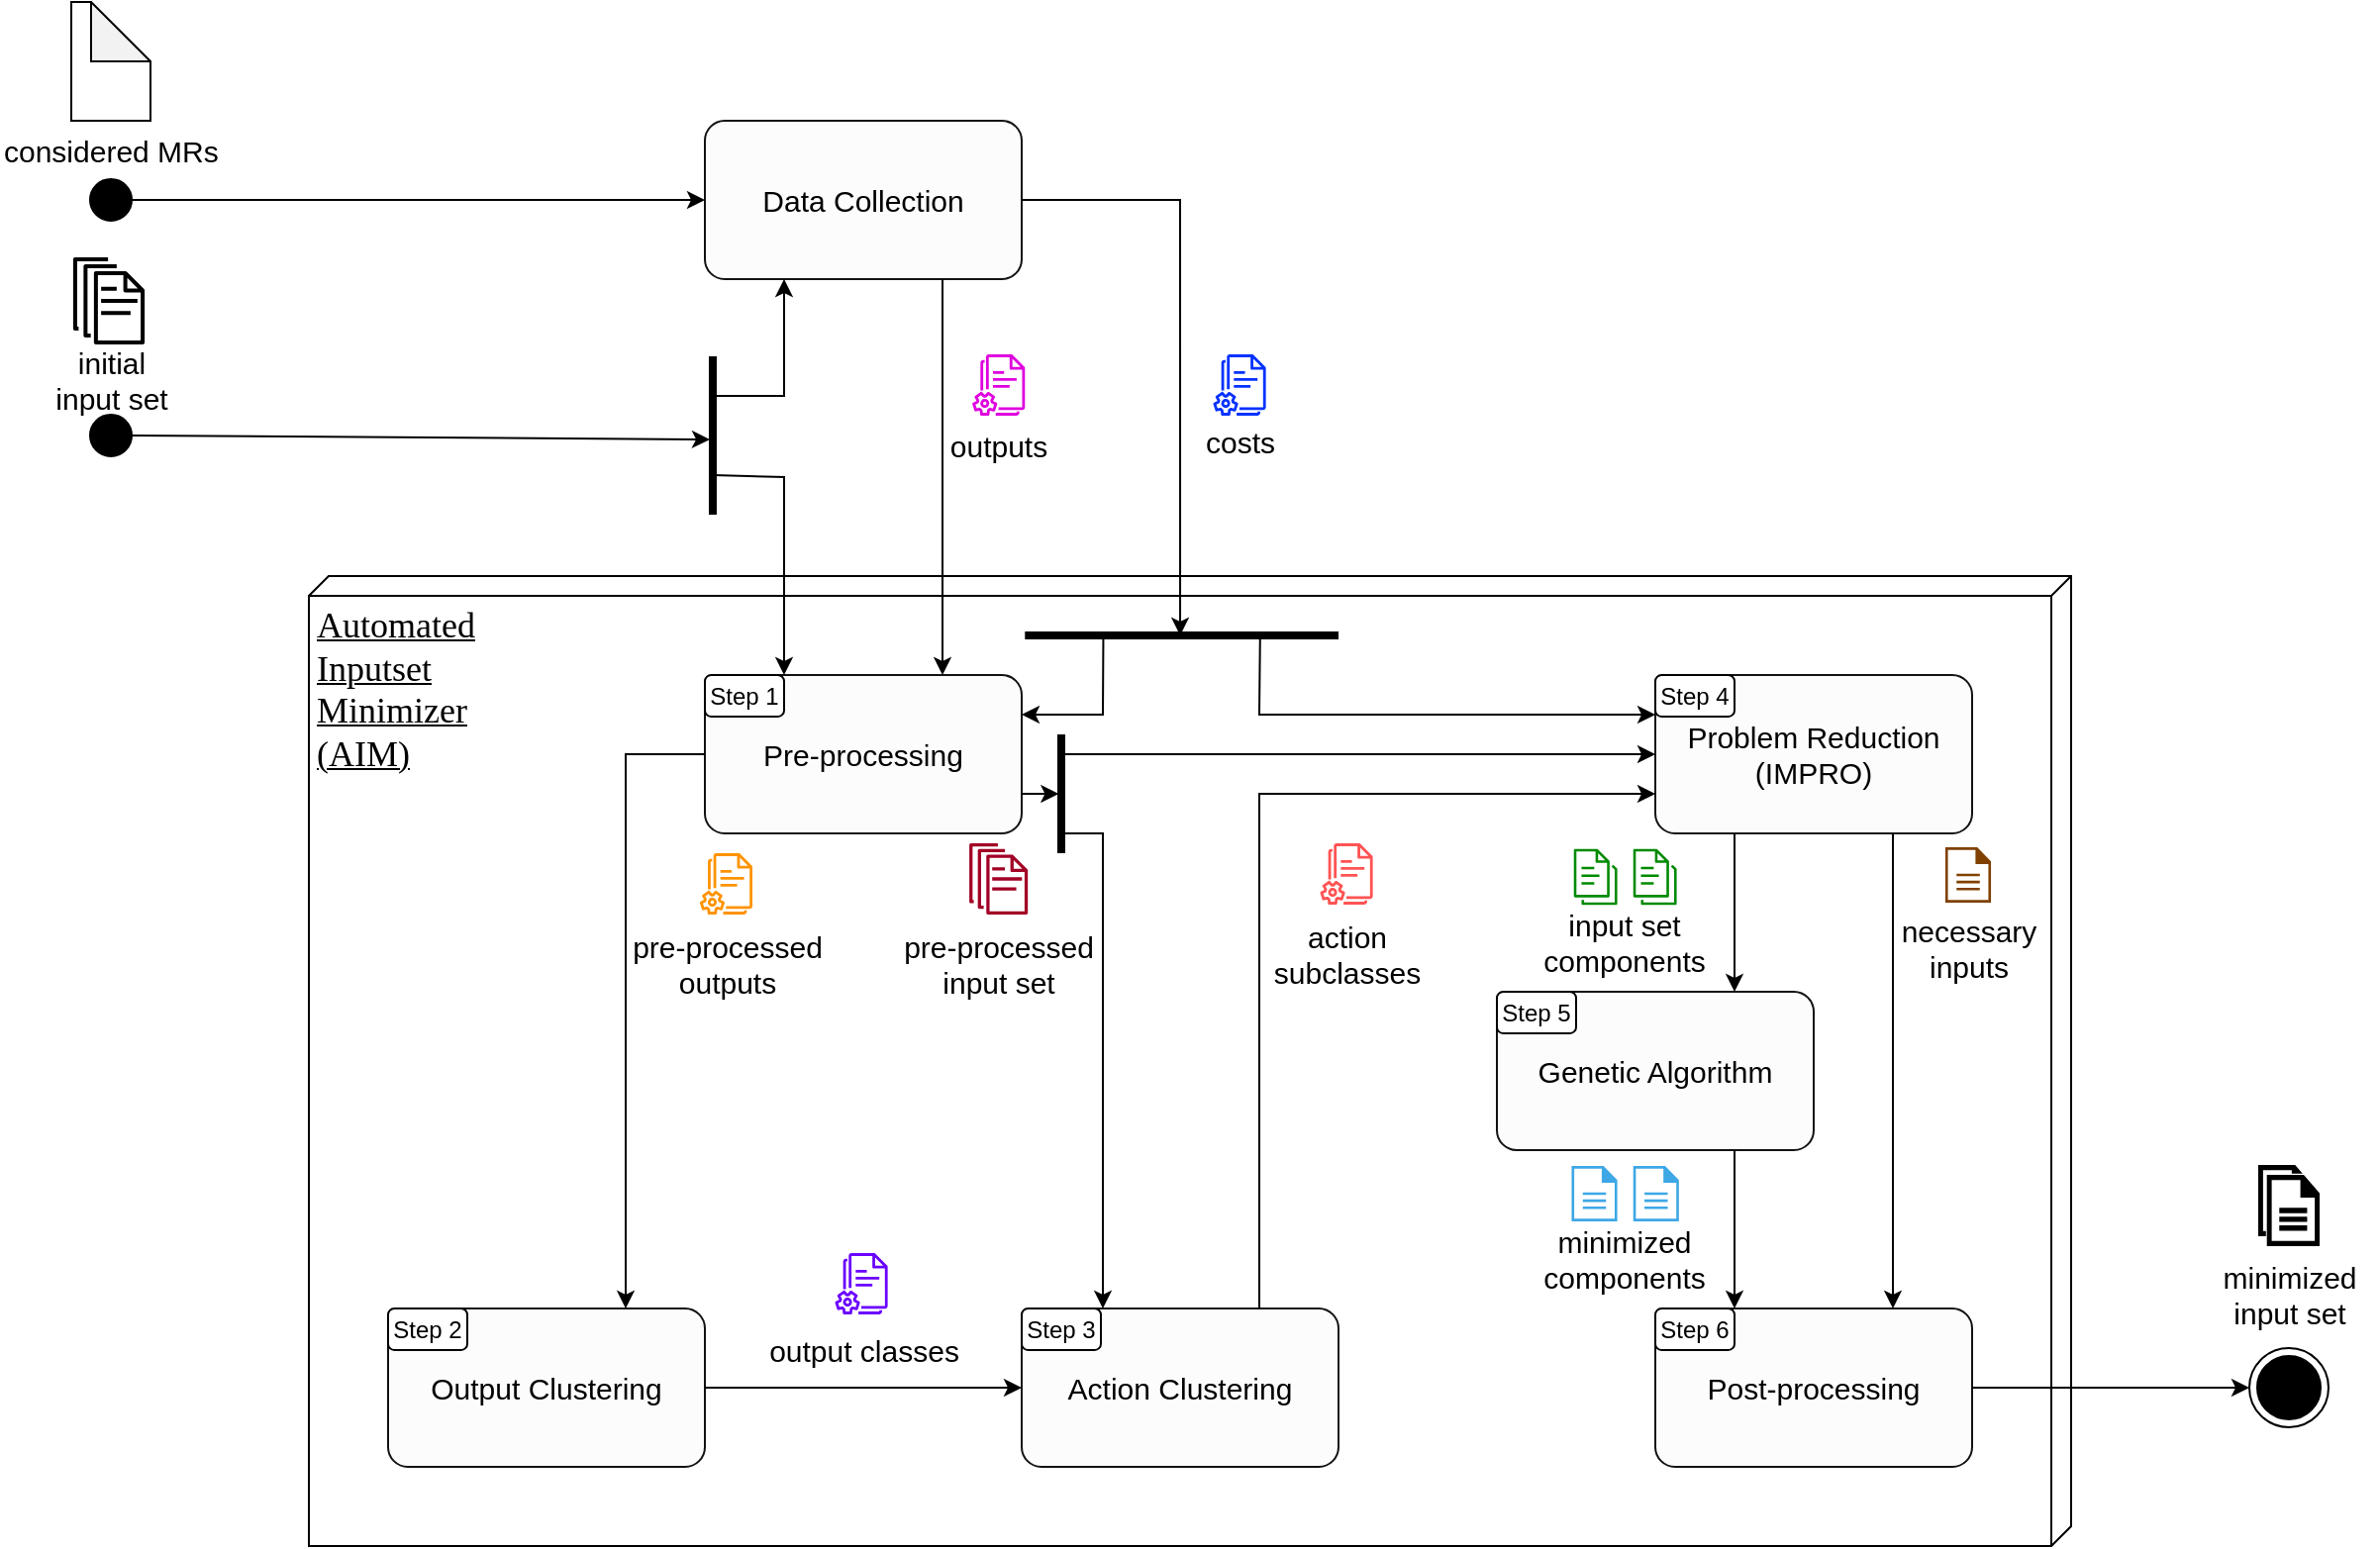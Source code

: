 <mxfile version="22.1.0" type="github">
  <diagram name="Page-1" id="982gyeF62y9UsF95akiq">
    <mxGraphModel dx="1067" dy="663" grid="1" gridSize="10" guides="1" tooltips="1" connect="1" arrows="1" fold="1" page="1" pageScale="1" pageWidth="1210" pageHeight="819" math="0" shadow="0">
      <root>
        <mxCell id="0" />
        <mxCell id="1" parent="0" />
        <mxCell id="JIdOVKg0k5BsWk1WgtoK-1" value="&lt;div align=&quot;left&quot;&gt;&lt;font style=&quot;font-size: 18px;&quot;&gt;Automated&lt;/font&gt;&lt;/div&gt;&lt;div align=&quot;left&quot;&gt;&lt;font style=&quot;font-size: 18px;&quot;&gt;Inputset&lt;/font&gt;&lt;/div&gt;&lt;div align=&quot;left&quot;&gt;&lt;font style=&quot;font-size: 18px;&quot;&gt;Minimizer&lt;/font&gt;&lt;/div&gt;&lt;div align=&quot;left&quot;&gt;&lt;font style=&quot;font-size: 18px;&quot;&gt;(AIM)&lt;/font&gt;&lt;/div&gt;" style="verticalAlign=top;align=left;spacingTop=8;spacingLeft=2;spacingRight=12;shape=cube;size=10;direction=south;fontStyle=4;html=1;rounded=0;shadow=0;comic=0;labelBackgroundColor=none;strokeWidth=1;fontFamily=Verdana;fontSize=12;fillColor=none;" parent="1" vertex="1">
          <mxGeometry x="160" y="310" width="890" height="490" as="geometry" />
        </mxCell>
        <mxCell id="JIdOVKg0k5BsWk1WgtoK-4" value="&lt;font style=&quot;font-size: 15px;&quot;&gt;initial&lt;br&gt;input set&lt;/font&gt;" style="text;html=1;align=center;verticalAlign=middle;resizable=0;points=[];autosize=1;strokeColor=none;fillColor=none;" parent="1" vertex="1">
          <mxGeometry x="20" y="186" width="80" height="50" as="geometry" />
        </mxCell>
        <mxCell id="JIdOVKg0k5BsWk1WgtoK-7" value="&lt;font style=&quot;font-size: 15px;&quot;&gt;pre-processed&lt;br&gt;input set&lt;br&gt;&lt;/font&gt;" style="text;html=1;align=center;verticalAlign=middle;resizable=0;points=[];autosize=1;strokeColor=none;fillColor=none;" parent="1" vertex="1">
          <mxGeometry x="448.32" y="481" width="120" height="50" as="geometry" />
        </mxCell>
        <mxCell id="JIdOVKg0k5BsWk1WgtoK-9" value="Output Clustering" style="points=[[0.25,0,0],[0.5,0,0],[0.75,0,0],[1,0.25,0],[1,0.5,0],[1,0.75,0],[0.75,1,0],[0.5,1,0],[0.25,1,0],[0,0.75,0],[0,0.5,0],[0,0.25,0]];shape=mxgraph.bpmn.task;whiteSpace=wrap;rectStyle=rounded;size=10;html=1;taskMarker=abstract;strokeColor=#121212;fontSize=15;fillColor=#fdfcfc;" parent="1" vertex="1">
          <mxGeometry x="200" y="680" width="160" height="80" as="geometry" />
        </mxCell>
        <mxCell id="JIdOVKg0k5BsWk1WgtoK-11" value="Action Clustering" style="points=[[0.25,0,0],[0.5,0,0],[0.75,0,0],[1,0.25,0],[1,0.5,0],[1,0.75,0],[0.75,1,0],[0.5,1,0],[0.25,1,0],[0,0.75,0],[0,0.5,0],[0,0.25,0]];shape=mxgraph.bpmn.task;whiteSpace=wrap;rectStyle=rounded;size=10;html=1;taskMarker=abstract;strokeColor=#121212;fontSize=15;fillColor=#fdfcfc;" parent="1" vertex="1">
          <mxGeometry x="520" y="680" width="160" height="80" as="geometry" />
        </mxCell>
        <mxCell id="JIdOVKg0k5BsWk1WgtoK-13" value="" style="sketch=0;pointerEvents=1;shadow=0;dashed=0;html=1;strokeColor=#000000;fillColor=#000000;labelPosition=center;verticalLabelPosition=bottom;verticalAlign=top;outlineConnect=0;align=center;shape=mxgraph.office.concepts.documents;fontSize=15;fontColor=#ffffff;" parent="1" vertex="1">
          <mxGeometry x="1145" y="608" width="30" height="40" as="geometry" />
        </mxCell>
        <mxCell id="JIdOVKg0k5BsWk1WgtoK-15" value="output classes" style="text;html=1;align=center;verticalAlign=middle;resizable=0;points=[];autosize=1;strokeColor=none;fillColor=none;fontSize=15;" parent="1" vertex="1">
          <mxGeometry x="380.0" y="686" width="120" height="30" as="geometry" />
        </mxCell>
        <mxCell id="JIdOVKg0k5BsWk1WgtoK-20" value="action&lt;br&gt;subclasses" style="text;html=1;align=center;verticalAlign=middle;resizable=0;points=[];autosize=1;strokeColor=none;fillColor=none;fontSize=15;" parent="1" vertex="1">
          <mxGeometry x="634" y="476" width="100" height="50" as="geometry" />
        </mxCell>
        <mxCell id="JIdOVKg0k5BsWk1WgtoK-22" value="Genetic Algorithm " style="points=[[0.25,0,0],[0.5,0,0],[0.75,0,0],[1,0.25,0],[1,0.5,0],[1,0.75,0],[0.75,1,0],[0.5,1,0],[0.25,1,0],[0,0.75,0],[0,0.5,0],[0,0.25,0]];shape=mxgraph.bpmn.task;whiteSpace=wrap;rectStyle=rounded;size=10;html=1;taskMarker=abstract;strokeColor=#121212;fontSize=15;fillColor=#fdfcfc;" parent="1" vertex="1">
          <mxGeometry x="760" y="520" width="160" height="80" as="geometry" />
        </mxCell>
        <mxCell id="JIdOVKg0k5BsWk1WgtoK-23" value="" style="ellipse;html=1;shape=endState;fillColor=#000000;strokeColor=#000000;fontSize=15;direction=north;" parent="1" vertex="1">
          <mxGeometry x="1140" y="700" width="40" height="40" as="geometry" />
        </mxCell>
        <mxCell id="JIdOVKg0k5BsWk1WgtoK-24" value="&lt;div&gt;minimized&lt;/div&gt;&lt;div&gt;input set&lt;br&gt;&lt;/div&gt;" style="text;html=1;align=center;verticalAlign=middle;resizable=0;points=[];autosize=1;strokeColor=none;fillColor=none;fontSize=15;" parent="1" vertex="1">
          <mxGeometry x="1115" y="648" width="90" height="50" as="geometry" />
        </mxCell>
        <mxCell id="JIdOVKg0k5BsWk1WgtoK-25" value="necessary &lt;br&gt;inputs" style="text;html=1;align=center;verticalAlign=middle;resizable=0;points=[];autosize=1;strokeColor=none;fillColor=none;fontSize=15;" parent="1" vertex="1">
          <mxGeometry x="953" y="473" width="90" height="50" as="geometry" />
        </mxCell>
        <mxCell id="JIdOVKg0k5BsWk1WgtoK-27" value="Post-processing" style="points=[[0.25,0,0],[0.5,0,0],[0.75,0,0],[1,0.25,0],[1,0.5,0],[1,0.75,0],[0.75,1,0],[0.5,1,0],[0.25,1,0],[0,0.75,0],[0,0.5,0],[0,0.25,0]];shape=mxgraph.bpmn.task;whiteSpace=wrap;rectStyle=rounded;size=10;html=1;taskMarker=abstract;strokeColor=#121212;fontSize=15;fillColor=#fdfcfc;" parent="1" vertex="1">
          <mxGeometry x="840" y="680" width="160" height="80" as="geometry" />
        </mxCell>
        <mxCell id="JIdOVKg0k5BsWk1WgtoK-28" value="input set &lt;br&gt;components" style="text;html=1;align=center;verticalAlign=middle;resizable=0;points=[];autosize=1;strokeColor=none;fillColor=none;fontSize=15;" parent="1" vertex="1">
          <mxGeometry x="773.87" y="470" width="100" height="50" as="geometry" />
        </mxCell>
        <mxCell id="JIdOVKg0k5BsWk1WgtoK-29" value="minimized&lt;br&gt; components" style="text;html=1;align=center;verticalAlign=middle;resizable=0;points=[];autosize=1;strokeColor=none;fillColor=none;fontSize=15;" parent="1" vertex="1">
          <mxGeometry x="773.87" y="630" width="100" height="50" as="geometry" />
        </mxCell>
        <mxCell id="mcX0Vz2PuJV1OILhhYj1-5" value="" style="sketch=0;outlineConnect=0;fillColor=#6a00ff;strokeColor=#ff2600;dashed=0;verticalLabelPosition=bottom;verticalAlign=top;align=center;html=1;fontSize=12;fontStyle=0;aspect=fixed;pointerEvents=1;shape=mxgraph.aws4.documents2;fontColor=#ffffff;" parent="1" vertex="1">
          <mxGeometry x="425.68" y="652" width="26.63" height="31" as="geometry" />
        </mxCell>
        <mxCell id="XhcfFflQ-kZcFnGUOM56-1" value="" style="sketch=0;outlineConnect=0;fillColor=#ff5353;strokeColor=#C73500;dashed=0;verticalLabelPosition=bottom;verticalAlign=top;align=center;html=1;fontSize=12;fontStyle=0;aspect=fixed;pointerEvents=1;shape=mxgraph.aws4.documents2;fontColor=#000000;" parent="1" vertex="1">
          <mxGeometry x="670.68" y="445" width="26.63" height="31" as="geometry" />
        </mxCell>
        <mxCell id="XhcfFflQ-kZcFnGUOM56-5" value="" style="sketch=0;outlineConnect=0;fontColor=#232F3E;gradientColor=none;fillColor=#000000;strokeColor=none;dashed=0;verticalLabelPosition=bottom;verticalAlign=top;align=center;html=1;fontSize=12;fontStyle=0;aspect=fixed;pointerEvents=1;shape=mxgraph.aws4.documents;" parent="1" vertex="1">
          <mxGeometry x="40.95" y="149" width="36.1" height="44" as="geometry" />
        </mxCell>
        <mxCell id="XhcfFflQ-kZcFnGUOM56-6" value="" style="sketch=0;outlineConnect=0;fontColor=#ffffff;fillColor=#a20025;strokeColor=#6F0000;dashed=0;verticalLabelPosition=bottom;verticalAlign=top;align=center;html=1;fontSize=12;fontStyle=0;aspect=fixed;pointerEvents=1;shape=mxgraph.aws4.documents;" parent="1" vertex="1">
          <mxGeometry x="493.55" y="445" width="29.54" height="36" as="geometry" />
        </mxCell>
        <mxCell id="XhcfFflQ-kZcFnGUOM56-13" value="" style="sketch=0;pointerEvents=1;shadow=0;dashed=0;html=1;strokeColor=none;fillColor=#804000;labelPosition=center;verticalLabelPosition=bottom;verticalAlign=top;outlineConnect=0;align=center;shape=mxgraph.office.concepts.document;" parent="1" vertex="1">
          <mxGeometry x="986.48" y="447" width="23.05" height="28" as="geometry" />
        </mxCell>
        <mxCell id="XhcfFflQ-kZcFnGUOM56-14" value="" style="sketch=0;outlineConnect=0;fontColor=#ffffff;fillColor=#008a00;strokeColor=#005700;dashed=0;verticalLabelPosition=bottom;verticalAlign=top;align=center;html=1;fontSize=12;fontStyle=0;aspect=fixed;pointerEvents=1;shape=mxgraph.aws4.documents3;" parent="1" vertex="1">
          <mxGeometry x="798.87" y="447" width="21.92" height="30" as="geometry" />
        </mxCell>
        <mxCell id="XhcfFflQ-kZcFnGUOM56-16" value="" style="sketch=0;outlineConnect=0;fontColor=#ffffff;fillColor=#008a00;strokeColor=#005700;dashed=0;verticalLabelPosition=bottom;verticalAlign=top;align=center;html=1;fontSize=12;fontStyle=0;aspect=fixed;pointerEvents=1;shape=mxgraph.aws4.documents3;" parent="1" vertex="1">
          <mxGeometry x="828.87" y="447" width="21.92" height="30" as="geometry" />
        </mxCell>
        <mxCell id="XhcfFflQ-kZcFnGUOM56-18" value="" style="sketch=0;pointerEvents=1;shadow=0;dashed=0;html=1;strokeColor=none;fillColor=#3ea7e6;labelPosition=center;verticalLabelPosition=bottom;verticalAlign=top;outlineConnect=0;align=center;shape=mxgraph.office.concepts.document;" parent="1" vertex="1">
          <mxGeometry x="797.74" y="608" width="23.05" height="28" as="geometry" />
        </mxCell>
        <mxCell id="XhcfFflQ-kZcFnGUOM56-19" value="" style="sketch=0;pointerEvents=1;shadow=0;dashed=0;html=1;strokeColor=none;fillColor=#3ea7e6;labelPosition=center;verticalLabelPosition=bottom;verticalAlign=top;outlineConnect=0;align=center;shape=mxgraph.office.concepts.document;" parent="1" vertex="1">
          <mxGeometry x="828.87" y="608" width="23.05" height="28" as="geometry" />
        </mxCell>
        <mxCell id="MYr1V2kwetyBuqe4WK7h-1" value="" style="strokeWidth=2;html=1;shape=mxgraph.flowchart.start_2;whiteSpace=wrap;fillColor=#000000;" parent="1" vertex="1">
          <mxGeometry x="50" y="229" width="20" height="20" as="geometry" />
        </mxCell>
        <mxCell id="MYr1V2kwetyBuqe4WK7h-4" value="Pre-processing" style="points=[[0.25,0,0],[0.5,0,0],[0.75,0,0],[1,0.25,0],[1,0.5,0],[1,0.75,0],[0.75,1,0],[0.5,1,0],[0.25,1,0],[0,0.75,0],[0,0.5,0],[0,0.25,0]];shape=mxgraph.bpmn.task;whiteSpace=wrap;rectStyle=rounded;size=10;html=1;taskMarker=abstract;strokeColor=#121212;fontSize=15;fillColor=#fdfcfc;" parent="1" vertex="1">
          <mxGeometry x="360" y="360" width="160" height="80" as="geometry" />
        </mxCell>
        <mxCell id="MYr1V2kwetyBuqe4WK7h-8" value="" style="shape=note;whiteSpace=wrap;html=1;backgroundOutline=1;darkOpacity=0.05;" parent="1" vertex="1">
          <mxGeometry x="40" y="20" width="40" height="60" as="geometry" />
        </mxCell>
        <mxCell id="MYr1V2kwetyBuqe4WK7h-9" value="&lt;font style=&quot;font-size: 15px;&quot;&gt;considered MRs&lt;/font&gt;" style="text;whiteSpace=wrap;html=1;" parent="1" vertex="1">
          <mxGeometry x="4" y="80" width="120" height="30" as="geometry" />
        </mxCell>
        <mxCell id="MYr1V2kwetyBuqe4WK7h-10" value="" style="strokeWidth=2;html=1;shape=mxgraph.flowchart.start_2;whiteSpace=wrap;fillColor=#000000;" parent="1" vertex="1">
          <mxGeometry x="50" y="110" width="20" height="20" as="geometry" />
        </mxCell>
        <mxCell id="MYr1V2kwetyBuqe4WK7h-11" value="Data Collection" style="points=[[0.25,0,0],[0.5,0,0],[0.75,0,0],[1,0.25,0],[1,0.5,0],[1,0.75,0],[0.75,1,0],[0.5,1,0],[0.25,1,0],[0,0.75,0],[0,0.5,0],[0,0.25,0]];shape=mxgraph.bpmn.task;whiteSpace=wrap;rectStyle=rounded;size=10;html=1;taskMarker=abstract;strokeColor=#121212;fontSize=15;fillColor=#fdfcfc;" parent="1" vertex="1">
          <mxGeometry x="360" y="80" width="160" height="80" as="geometry" />
        </mxCell>
        <mxCell id="MYr1V2kwetyBuqe4WK7h-12" value="" style="endArrow=classic;html=1;rounded=0;entryX=0;entryY=0.5;entryDx=0;entryDy=0;entryPerimeter=0;exitX=1;exitY=0.5;exitDx=0;exitDy=0;exitPerimeter=0;" parent="1" source="MYr1V2kwetyBuqe4WK7h-10" target="MYr1V2kwetyBuqe4WK7h-11" edge="1">
          <mxGeometry width="50" height="50" relative="1" as="geometry">
            <mxPoint x="-20" y="290" as="sourcePoint" />
            <mxPoint x="415" y="551" as="targetPoint" />
          </mxGeometry>
        </mxCell>
        <mxCell id="MYr1V2kwetyBuqe4WK7h-15" value="outputs" style="text;html=1;align=center;verticalAlign=middle;resizable=0;points=[];autosize=1;strokeColor=none;fillColor=none;fontSize=15;" parent="1" vertex="1">
          <mxGeometry x="473.32" y="229" width="70" height="30" as="geometry" />
        </mxCell>
        <mxCell id="MYr1V2kwetyBuqe4WK7h-16" value="" style="sketch=0;outlineConnect=0;fillColor=#df00df;strokeColor=#C73500;dashed=0;verticalLabelPosition=bottom;verticalAlign=top;align=center;html=1;fontSize=12;fontStyle=0;aspect=fixed;pointerEvents=1;shape=mxgraph.aws4.documents2;fontColor=#000000;" parent="1" vertex="1">
          <mxGeometry x="495.01" y="198" width="26.63" height="31" as="geometry" />
        </mxCell>
        <mxCell id="MYr1V2kwetyBuqe4WK7h-17" value="" style="endArrow=classic;html=1;rounded=0;exitX=0.75;exitY=1;exitDx=0;exitDy=0;exitPerimeter=0;entryX=0.75;entryY=0;entryDx=0;entryDy=0;entryPerimeter=0;" parent="1" source="MYr1V2kwetyBuqe4WK7h-11" target="MYr1V2kwetyBuqe4WK7h-4" edge="1">
          <mxGeometry width="50" height="50" relative="1" as="geometry">
            <mxPoint x="-40" y="290" as="sourcePoint" />
            <mxPoint x="330" y="330" as="targetPoint" />
          </mxGeometry>
        </mxCell>
        <mxCell id="MYr1V2kwetyBuqe4WK7h-21" value="" style="endArrow=classic;html=1;rounded=0;" parent="1" source="JIdOVKg0k5BsWk1WgtoK-9" target="JIdOVKg0k5BsWk1WgtoK-11" edge="1">
          <mxGeometry width="50" height="50" relative="1" as="geometry">
            <mxPoint x="150" y="529" as="sourcePoint" />
            <mxPoint x="320" y="579" as="targetPoint" />
          </mxGeometry>
        </mxCell>
        <mxCell id="MYr1V2kwetyBuqe4WK7h-22" value="pre-processed&lt;br&gt;outputs" style="text;html=1;align=center;verticalAlign=middle;resizable=0;points=[];autosize=1;strokeColor=none;fillColor=none;fontSize=15;" parent="1" vertex="1">
          <mxGeometry x="310.69" y="481" width="120" height="50" as="geometry" />
        </mxCell>
        <mxCell id="MYr1V2kwetyBuqe4WK7h-23" value="" style="sketch=0;outlineConnect=0;fillColor=#ff9300;strokeColor=#C73500;dashed=0;verticalLabelPosition=bottom;verticalAlign=top;align=center;html=1;fontSize=12;fontStyle=0;aspect=fixed;pointerEvents=1;shape=mxgraph.aws4.documents2;fontColor=#000000;" parent="1" vertex="1">
          <mxGeometry x="357.37" y="450" width="26.63" height="31" as="geometry" />
        </mxCell>
        <mxCell id="MYr1V2kwetyBuqe4WK7h-24" value="" style="endArrow=classic;html=1;rounded=0;entryX=0.75;entryY=0;entryDx=0;entryDy=0;entryPerimeter=0;exitX=0;exitY=0.5;exitDx=0;exitDy=0;exitPerimeter=0;" parent="1" source="MYr1V2kwetyBuqe4WK7h-4" target="JIdOVKg0k5BsWk1WgtoK-9" edge="1">
          <mxGeometry width="50" height="50" relative="1" as="geometry">
            <mxPoint x="430" y="250" as="sourcePoint" />
            <mxPoint x="430" y="370" as="targetPoint" />
            <Array as="points">
              <mxPoint x="320" y="400" />
            </Array>
          </mxGeometry>
        </mxCell>
        <mxCell id="MYr1V2kwetyBuqe4WK7h-30" value="&lt;div&gt;Problem Reduction&lt;/div&gt;&lt;div&gt;(IMPRO)&lt;br&gt;&lt;/div&gt;" style="points=[[0.25,0,0],[0.5,0,0],[0.75,0,0],[1,0.25,0],[1,0.5,0],[1,0.75,0],[0.75,1,0],[0.5,1,0],[0.25,1,0],[0,0.75,0],[0,0.5,0],[0,0.25,0]];shape=mxgraph.bpmn.task;whiteSpace=wrap;rectStyle=rounded;size=10;html=1;taskMarker=abstract;strokeColor=#121212;fontSize=15;fillColor=#fdfcfc;" parent="1" vertex="1">
          <mxGeometry x="840" y="360" width="160" height="80" as="geometry" />
        </mxCell>
        <mxCell id="MYr1V2kwetyBuqe4WK7h-31" value="" style="endArrow=classic;html=1;rounded=0;exitX=0.75;exitY=0;exitDx=0;exitDy=0;exitPerimeter=0;entryX=0;entryY=0.75;entryDx=0;entryDy=0;entryPerimeter=0;" parent="1" source="JIdOVKg0k5BsWk1WgtoK-11" target="MYr1V2kwetyBuqe4WK7h-30" edge="1">
          <mxGeometry width="50" height="50" relative="1" as="geometry">
            <mxPoint x="402" y="450" as="sourcePoint" />
            <mxPoint x="288" y="610" as="targetPoint" />
            <Array as="points">
              <mxPoint x="640" y="420" />
            </Array>
          </mxGeometry>
        </mxCell>
        <mxCell id="MYr1V2kwetyBuqe4WK7h-33" value="costs" style="text;html=1;align=center;verticalAlign=middle;resizable=0;points=[];autosize=1;strokeColor=none;fillColor=none;fontSize=15;" parent="1" vertex="1">
          <mxGeometry x="600" y="226.5" width="60" height="30" as="geometry" />
        </mxCell>
        <mxCell id="MYr1V2kwetyBuqe4WK7h-36" value="" style="endArrow=classic;html=1;rounded=0;entryX=0.75;entryY=0;entryDx=0;entryDy=0;entryPerimeter=0;exitX=0.25;exitY=1;exitDx=0;exitDy=0;exitPerimeter=0;" parent="1" source="MYr1V2kwetyBuqe4WK7h-30" target="JIdOVKg0k5BsWk1WgtoK-22" edge="1">
          <mxGeometry width="50" height="50" relative="1" as="geometry">
            <mxPoint x="850" y="430" as="sourcePoint" />
            <mxPoint x="850" y="520" as="targetPoint" />
          </mxGeometry>
        </mxCell>
        <mxCell id="MYr1V2kwetyBuqe4WK7h-37" value="" style="endArrow=classic;html=1;rounded=0;exitX=0.75;exitY=1;exitDx=0;exitDy=0;exitPerimeter=0;entryX=0.25;entryY=0;entryDx=0;entryDy=0;entryPerimeter=0;" parent="1" source="JIdOVKg0k5BsWk1WgtoK-22" target="JIdOVKg0k5BsWk1WgtoK-27" edge="1">
          <mxGeometry width="50" height="50" relative="1" as="geometry">
            <mxPoint x="820" y="610" as="sourcePoint" />
            <mxPoint x="880" y="650" as="targetPoint" />
          </mxGeometry>
        </mxCell>
        <mxCell id="MYr1V2kwetyBuqe4WK7h-38" value="" style="endArrow=classic;html=1;rounded=0;entryX=0.75;entryY=0;entryDx=0;entryDy=0;entryPerimeter=0;exitX=0.75;exitY=1;exitDx=0;exitDy=0;exitPerimeter=0;" parent="1" source="MYr1V2kwetyBuqe4WK7h-30" target="JIdOVKg0k5BsWk1WgtoK-27" edge="1">
          <mxGeometry width="50" height="50" relative="1" as="geometry">
            <mxPoint x="950" y="450" as="sourcePoint" />
            <mxPoint x="950" y="530" as="targetPoint" />
          </mxGeometry>
        </mxCell>
        <mxCell id="MYr1V2kwetyBuqe4WK7h-41" value="" style="endArrow=classic;html=1;rounded=0;" parent="1" source="JIdOVKg0k5BsWk1WgtoK-27" target="JIdOVKg0k5BsWk1WgtoK-23" edge="1">
          <mxGeometry width="50" height="50" relative="1" as="geometry">
            <mxPoint x="890" y="450" as="sourcePoint" />
            <mxPoint x="890" y="530" as="targetPoint" />
          </mxGeometry>
        </mxCell>
        <mxCell id="MYr1V2kwetyBuqe4WK7h-43" value="" style="sketch=0;outlineConnect=0;fillColor=#0432ff;strokeColor=#000099;dashed=0;verticalLabelPosition=bottom;verticalAlign=top;align=center;html=1;fontSize=12;fontStyle=0;aspect=fixed;pointerEvents=1;shape=mxgraph.aws4.documents2;fontColor=#ffffff;" parent="1" vertex="1">
          <mxGeometry x="616.68" y="198" width="26.63" height="31" as="geometry" />
        </mxCell>
        <mxCell id="MYr1V2kwetyBuqe4WK7h-47" value="" style="line;strokeWidth=4;html=1;" parent="1" vertex="1">
          <mxGeometry x="521.64" y="335" width="158.36" height="10" as="geometry" />
        </mxCell>
        <mxCell id="MYr1V2kwetyBuqe4WK7h-49" value="" style="endArrow=classic;html=1;rounded=0;exitX=1;exitY=0.5;exitDx=0;exitDy=0;exitPerimeter=0;entryX=0.495;entryY=0.5;entryDx=0;entryDy=0;entryPerimeter=0;" parent="1" source="MYr1V2kwetyBuqe4WK7h-11" target="MYr1V2kwetyBuqe4WK7h-47" edge="1">
          <mxGeometry width="50" height="50" relative="1" as="geometry">
            <mxPoint x="80" y="130" as="sourcePoint" />
            <mxPoint x="690" y="250" as="targetPoint" />
            <Array as="points">
              <mxPoint x="560" y="120" />
              <mxPoint x="600" y="120" />
            </Array>
          </mxGeometry>
        </mxCell>
        <mxCell id="MYr1V2kwetyBuqe4WK7h-50" value="" style="endArrow=classic;html=1;rounded=0;entryX=0;entryY=0.25;entryDx=0;entryDy=0;entryPerimeter=0;exitX=0.75;exitY=0.5;exitDx=0;exitDy=0;exitPerimeter=0;" parent="1" source="MYr1V2kwetyBuqe4WK7h-47" target="MYr1V2kwetyBuqe4WK7h-30" edge="1">
          <mxGeometry width="50" height="50" relative="1" as="geometry">
            <mxPoint x="80" y="130" as="sourcePoint" />
            <mxPoint x="370" y="130" as="targetPoint" />
            <Array as="points">
              <mxPoint x="640" y="380" />
            </Array>
          </mxGeometry>
        </mxCell>
        <mxCell id="MYr1V2kwetyBuqe4WK7h-51" value="" style="endArrow=classic;html=1;rounded=0;entryX=1;entryY=0.25;entryDx=0;entryDy=0;entryPerimeter=0;exitX=0.25;exitY=0.5;exitDx=0;exitDy=0;exitPerimeter=0;" parent="1" source="MYr1V2kwetyBuqe4WK7h-47" target="MYr1V2kwetyBuqe4WK7h-4" edge="1">
          <mxGeometry width="50" height="50" relative="1" as="geometry">
            <mxPoint x="80" y="130" as="sourcePoint" />
            <mxPoint x="370" y="130" as="targetPoint" />
            <Array as="points">
              <mxPoint x="561" y="380" />
            </Array>
          </mxGeometry>
        </mxCell>
        <mxCell id="MYr1V2kwetyBuqe4WK7h-54" value="" style="line;strokeWidth=4;html=1;direction=south;" parent="1" vertex="1">
          <mxGeometry x="358.99" y="199" width="10" height="80" as="geometry" />
        </mxCell>
        <mxCell id="MYr1V2kwetyBuqe4WK7h-57" value="" style="endArrow=classic;html=1;rounded=0;exitX=0.25;exitY=0.5;exitDx=0;exitDy=0;exitPerimeter=0;entryX=0.25;entryY=1;entryDx=0;entryDy=0;entryPerimeter=0;" parent="1" source="MYr1V2kwetyBuqe4WK7h-54" target="MYr1V2kwetyBuqe4WK7h-11" edge="1">
          <mxGeometry width="50" height="50" relative="1" as="geometry">
            <mxPoint x="80" y="130" as="sourcePoint" />
            <mxPoint x="360" y="200" as="targetPoint" />
            <Array as="points">
              <mxPoint x="400" y="219" />
            </Array>
          </mxGeometry>
        </mxCell>
        <mxCell id="MYr1V2kwetyBuqe4WK7h-58" value="" style="endArrow=classic;html=1;rounded=0;entryX=0.525;entryY=0.65;entryDx=0;entryDy=0;entryPerimeter=0;exitX=1;exitY=0.5;exitDx=0;exitDy=0;exitPerimeter=0;" parent="1" source="MYr1V2kwetyBuqe4WK7h-1" target="MYr1V2kwetyBuqe4WK7h-54" edge="1">
          <mxGeometry width="50" height="50" relative="1" as="geometry">
            <mxPoint x="80" y="130" as="sourcePoint" />
            <mxPoint x="370" y="130" as="targetPoint" />
          </mxGeometry>
        </mxCell>
        <mxCell id="MYr1V2kwetyBuqe4WK7h-59" value="" style="endArrow=classic;html=1;rounded=0;entryX=0.25;entryY=0;entryDx=0;entryDy=0;entryPerimeter=0;exitX=0.75;exitY=0.5;exitDx=0;exitDy=0;exitPerimeter=0;" parent="1" source="MYr1V2kwetyBuqe4WK7h-54" target="MYr1V2kwetyBuqe4WK7h-4" edge="1">
          <mxGeometry width="50" height="50" relative="1" as="geometry">
            <mxPoint x="230" y="280" as="sourcePoint" />
            <mxPoint x="289" y="251" as="targetPoint" />
            <Array as="points">
              <mxPoint x="400" y="260" />
            </Array>
          </mxGeometry>
        </mxCell>
        <mxCell id="Xf2yQr5F2sfBz2zLLxpo-3" value="Step 1" style="rounded=1;whiteSpace=wrap;html=1;" parent="1" vertex="1">
          <mxGeometry x="360" y="360" width="40" height="21" as="geometry" />
        </mxCell>
        <mxCell id="Xf2yQr5F2sfBz2zLLxpo-5" value="Step 2" style="rounded=1;whiteSpace=wrap;html=1;" parent="1" vertex="1">
          <mxGeometry x="200" y="680" width="40" height="21" as="geometry" />
        </mxCell>
        <mxCell id="Xf2yQr5F2sfBz2zLLxpo-6" value="Step 3" style="rounded=1;whiteSpace=wrap;html=1;" parent="1" vertex="1">
          <mxGeometry x="520" y="680" width="40" height="21" as="geometry" />
        </mxCell>
        <mxCell id="Xf2yQr5F2sfBz2zLLxpo-7" value="Step 4" style="rounded=1;whiteSpace=wrap;html=1;" parent="1" vertex="1">
          <mxGeometry x="840" y="360" width="40" height="21" as="geometry" />
        </mxCell>
        <mxCell id="Xf2yQr5F2sfBz2zLLxpo-8" value="Step 5" style="rounded=1;whiteSpace=wrap;html=1;" parent="1" vertex="1">
          <mxGeometry x="760" y="520" width="40" height="21" as="geometry" />
        </mxCell>
        <mxCell id="Xf2yQr5F2sfBz2zLLxpo-9" value="Step 6" style="rounded=1;whiteSpace=wrap;html=1;" parent="1" vertex="1">
          <mxGeometry x="840" y="680" width="40" height="21" as="geometry" />
        </mxCell>
        <mxCell id="xZxzbVCWY1S-zxH4bG8u-1" value="" style="line;strokeWidth=4;html=1;direction=south;" parent="1" vertex="1">
          <mxGeometry x="535" y="390" width="10" height="60" as="geometry" />
        </mxCell>
        <mxCell id="xZxzbVCWY1S-zxH4bG8u-2" value="" style="endArrow=classic;html=1;rounded=0;entryX=0.5;entryY=0.632;entryDx=0;entryDy=0;entryPerimeter=0;exitX=1;exitY=0.75;exitDx=0;exitDy=0;exitPerimeter=0;" parent="1" source="MYr1V2kwetyBuqe4WK7h-4" target="xZxzbVCWY1S-zxH4bG8u-1" edge="1">
          <mxGeometry width="50" height="50" relative="1" as="geometry">
            <mxPoint x="80" y="249" as="sourcePoint" />
            <mxPoint x="372" y="251" as="targetPoint" />
          </mxGeometry>
        </mxCell>
        <mxCell id="xZxzbVCWY1S-zxH4bG8u-4" value="" style="endArrow=classic;html=1;rounded=0;entryX=0.25;entryY=0;entryDx=0;entryDy=0;entryPerimeter=0;" parent="1" edge="1">
          <mxGeometry width="50" height="50" relative="1" as="geometry">
            <mxPoint x="540" y="440" as="sourcePoint" />
            <mxPoint x="561" y="680" as="targetPoint" />
            <Array as="points">
              <mxPoint x="561" y="440" />
            </Array>
          </mxGeometry>
        </mxCell>
        <mxCell id="xZxzbVCWY1S-zxH4bG8u-5" value="" style="endArrow=classic;html=1;rounded=0;entryX=0;entryY=0.5;entryDx=0;entryDy=0;entryPerimeter=0;" parent="1" target="MYr1V2kwetyBuqe4WK7h-30" edge="1">
          <mxGeometry width="50" height="50" relative="1" as="geometry">
            <mxPoint x="540" y="400" as="sourcePoint" />
            <mxPoint x="820" y="399.5" as="targetPoint" />
          </mxGeometry>
        </mxCell>
      </root>
    </mxGraphModel>
  </diagram>
</mxfile>
